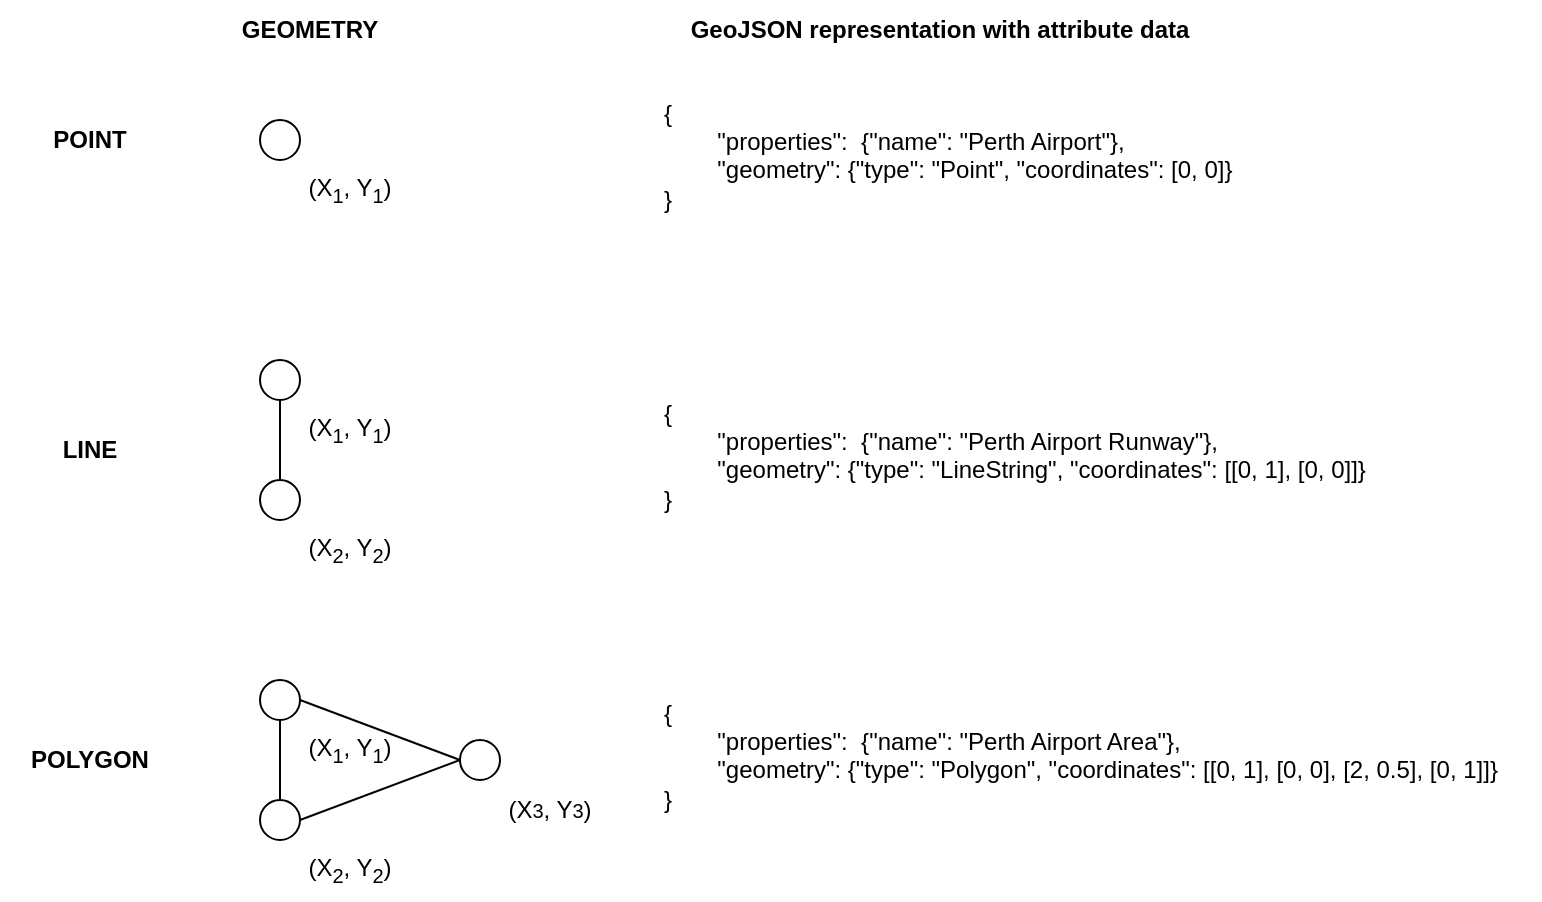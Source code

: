 <mxfile version="15.8.7" type="device"><diagram id="znj9Y0g8ZuXd1S3m67F2" name="Page-1"><mxGraphModel dx="1759" dy="602" grid="1" gridSize="10" guides="1" tooltips="1" connect="1" arrows="1" fold="1" page="1" pageScale="1" pageWidth="827" pageHeight="1169" math="0" shadow="0"><root><mxCell id="0"/><mxCell id="1" parent="0"/><mxCell id="BS8A1ixCtuHV1Nlb6x87-1" value="" style="ellipse;whiteSpace=wrap;html=1;aspect=fixed;" vertex="1" parent="1"><mxGeometry x="80" y="120" width="20" height="20" as="geometry"/></mxCell><mxCell id="BS8A1ixCtuHV1Nlb6x87-3" value="" style="ellipse;whiteSpace=wrap;html=1;aspect=fixed;" vertex="1" parent="1"><mxGeometry x="80" y="240" width="20" height="20" as="geometry"/></mxCell><mxCell id="BS8A1ixCtuHV1Nlb6x87-4" value="(X&lt;sub&gt;1&lt;/sub&gt;, Y&lt;sub&gt;1&lt;/sub&gt;)" style="text;html=1;strokeColor=none;fillColor=none;align=center;verticalAlign=middle;whiteSpace=wrap;rounded=0;" vertex="1" parent="1"><mxGeometry x="100" y="260" width="50" height="30" as="geometry"/></mxCell><mxCell id="BS8A1ixCtuHV1Nlb6x87-9" value="" style="edgeStyle=orthogonalEdgeStyle;rounded=0;orthogonalLoop=1;jettySize=auto;html=1;endArrow=none;endFill=0;" edge="1" parent="1" source="BS8A1ixCtuHV1Nlb6x87-7" target="BS8A1ixCtuHV1Nlb6x87-3"><mxGeometry relative="1" as="geometry"/></mxCell><mxCell id="BS8A1ixCtuHV1Nlb6x87-7" value="" style="ellipse;whiteSpace=wrap;html=1;aspect=fixed;" vertex="1" parent="1"><mxGeometry x="80" y="300" width="20" height="20" as="geometry"/></mxCell><mxCell id="BS8A1ixCtuHV1Nlb6x87-8" value="(X&lt;sub&gt;2&lt;/sub&gt;, Y&lt;sub&gt;2&lt;/sub&gt;)" style="text;html=1;strokeColor=none;fillColor=none;align=center;verticalAlign=middle;whiteSpace=wrap;rounded=0;" vertex="1" parent="1"><mxGeometry x="100" y="320" width="50" height="30" as="geometry"/></mxCell><mxCell id="BS8A1ixCtuHV1Nlb6x87-11" value="" style="ellipse;whiteSpace=wrap;html=1;aspect=fixed;" vertex="1" parent="1"><mxGeometry x="80" y="400" width="20" height="20" as="geometry"/></mxCell><mxCell id="BS8A1ixCtuHV1Nlb6x87-12" value="(X&lt;sub&gt;1&lt;/sub&gt;, Y&lt;sub&gt;1&lt;/sub&gt;)" style="text;html=1;strokeColor=none;fillColor=none;align=center;verticalAlign=middle;whiteSpace=wrap;rounded=0;" vertex="1" parent="1"><mxGeometry x="100" y="420" width="50" height="30" as="geometry"/></mxCell><mxCell id="BS8A1ixCtuHV1Nlb6x87-13" value="" style="edgeStyle=orthogonalEdgeStyle;rounded=0;orthogonalLoop=1;jettySize=auto;html=1;endArrow=none;endFill=0;" edge="1" parent="1" source="BS8A1ixCtuHV1Nlb6x87-14" target="BS8A1ixCtuHV1Nlb6x87-11"><mxGeometry relative="1" as="geometry"/></mxCell><mxCell id="BS8A1ixCtuHV1Nlb6x87-14" value="" style="ellipse;whiteSpace=wrap;html=1;aspect=fixed;" vertex="1" parent="1"><mxGeometry x="80" y="460" width="20" height="20" as="geometry"/></mxCell><mxCell id="BS8A1ixCtuHV1Nlb6x87-15" value="(X&lt;sub&gt;2&lt;/sub&gt;, Y&lt;sub&gt;2&lt;/sub&gt;)" style="text;html=1;strokeColor=none;fillColor=none;align=center;verticalAlign=middle;whiteSpace=wrap;rounded=0;" vertex="1" parent="1"><mxGeometry x="100" y="480" width="50" height="30" as="geometry"/></mxCell><mxCell id="BS8A1ixCtuHV1Nlb6x87-16" value="" style="ellipse;whiteSpace=wrap;html=1;aspect=fixed;" vertex="1" parent="1"><mxGeometry x="180" y="430" width="20" height="20" as="geometry"/></mxCell><mxCell id="BS8A1ixCtuHV1Nlb6x87-17" value="(X&lt;span style=&quot;font-size: 10px&quot;&gt;3&lt;/span&gt;, Y&lt;span style=&quot;font-size: 10px&quot;&gt;3&lt;/span&gt;)" style="text;html=1;strokeColor=none;fillColor=none;align=center;verticalAlign=middle;whiteSpace=wrap;rounded=0;" vertex="1" parent="1"><mxGeometry x="200" y="450" width="50" height="30" as="geometry"/></mxCell><mxCell id="BS8A1ixCtuHV1Nlb6x87-18" value="" style="endArrow=none;html=1;rounded=0;exitX=1;exitY=0.5;exitDx=0;exitDy=0;entryX=0;entryY=0.5;entryDx=0;entryDy=0;" edge="1" parent="1" source="BS8A1ixCtuHV1Nlb6x87-14" target="BS8A1ixCtuHV1Nlb6x87-16"><mxGeometry width="50" height="50" relative="1" as="geometry"><mxPoint x="390" y="320" as="sourcePoint"/><mxPoint x="440" y="270" as="targetPoint"/></mxGeometry></mxCell><mxCell id="BS8A1ixCtuHV1Nlb6x87-19" value="" style="endArrow=none;html=1;rounded=0;entryX=1;entryY=0.5;entryDx=0;entryDy=0;" edge="1" parent="1" target="BS8A1ixCtuHV1Nlb6x87-11"><mxGeometry width="50" height="50" relative="1" as="geometry"><mxPoint x="180" y="440" as="sourcePoint"/><mxPoint x="440" y="270" as="targetPoint"/></mxGeometry></mxCell><mxCell id="BS8A1ixCtuHV1Nlb6x87-20" value="(X&lt;sub&gt;1&lt;/sub&gt;, Y&lt;sub&gt;1&lt;/sub&gt;)" style="text;html=1;strokeColor=none;fillColor=none;align=center;verticalAlign=middle;whiteSpace=wrap;rounded=0;" vertex="1" parent="1"><mxGeometry x="100" y="140" width="50" height="30" as="geometry"/></mxCell><mxCell id="BS8A1ixCtuHV1Nlb6x87-22" value="{&lt;br&gt;&lt;span style=&quot;white-space: pre&quot;&gt;&#9;&lt;/span&gt;&quot;properties&quot;:&amp;nbsp; {&quot;name&quot;: &quot;Perth Airport&quot;},&lt;br&gt;&lt;span style=&quot;white-space: pre&quot;&gt;&#9;&lt;/span&gt;&quot;geometry&quot;: {&quot;type&quot;: &quot;Point&quot;, &quot;coordinates&quot;: [0, 0]}&lt;br&gt;}&amp;nbsp;&lt;br&gt;&lt;span style=&quot;white-space: pre&quot;&gt;&#9;&lt;/span&gt;" style="text;html=1;strokeColor=none;fillColor=none;align=left;verticalAlign=middle;whiteSpace=wrap;rounded=0;" vertex="1" parent="1"><mxGeometry x="280" y="110" width="310" height="70" as="geometry"/></mxCell><mxCell id="BS8A1ixCtuHV1Nlb6x87-23" value="&lt;b&gt;GEOMETRY&lt;/b&gt;" style="text;html=1;strokeColor=none;fillColor=none;align=center;verticalAlign=middle;whiteSpace=wrap;rounded=0;" vertex="1" parent="1"><mxGeometry x="60" y="60" width="90" height="30" as="geometry"/></mxCell><mxCell id="BS8A1ixCtuHV1Nlb6x87-24" value="&lt;b&gt;POINT&lt;/b&gt;" style="text;html=1;strokeColor=none;fillColor=none;align=center;verticalAlign=middle;whiteSpace=wrap;rounded=0;" vertex="1" parent="1"><mxGeometry x="-50" y="115" width="90" height="30" as="geometry"/></mxCell><mxCell id="BS8A1ixCtuHV1Nlb6x87-25" value="&lt;b&gt;LINE&lt;/b&gt;" style="text;html=1;strokeColor=none;fillColor=none;align=center;verticalAlign=middle;whiteSpace=wrap;rounded=0;" vertex="1" parent="1"><mxGeometry x="-50" y="270" width="90" height="30" as="geometry"/></mxCell><mxCell id="BS8A1ixCtuHV1Nlb6x87-26" value="&lt;b&gt;POLYGON&lt;/b&gt;" style="text;html=1;strokeColor=none;fillColor=none;align=center;verticalAlign=middle;whiteSpace=wrap;rounded=0;" vertex="1" parent="1"><mxGeometry x="-50" y="425" width="90" height="30" as="geometry"/></mxCell><mxCell id="BS8A1ixCtuHV1Nlb6x87-27" value="{&lt;br&gt;&lt;span style=&quot;white-space: pre&quot;&gt;&#9;&lt;/span&gt;&quot;properties&quot;:&amp;nbsp; {&quot;name&quot;: &quot;Perth Airport Runway&quot;},&lt;br&gt;&lt;span style=&quot;white-space: pre&quot;&gt;&#9;&lt;/span&gt;&quot;geometry&quot;: {&quot;type&quot;: &quot;LineString&quot;, &quot;coordinates&quot;: [[0, 1], [0, 0]]}&lt;br&gt;}&amp;nbsp;&lt;br&gt;&lt;span style=&quot;white-space: pre&quot;&gt;&#9;&lt;/span&gt;" style="text;html=1;strokeColor=none;fillColor=none;align=left;verticalAlign=middle;whiteSpace=wrap;rounded=0;" vertex="1" parent="1"><mxGeometry x="280" y="260" width="390" height="70" as="geometry"/></mxCell><mxCell id="BS8A1ixCtuHV1Nlb6x87-28" value="{&lt;br&gt;&lt;span style=&quot;white-space: pre&quot;&gt;&#9;&lt;/span&gt;&quot;properties&quot;:&amp;nbsp; {&quot;name&quot;: &quot;Perth Airport Area&quot;},&lt;br&gt;&lt;span style=&quot;white-space: pre&quot;&gt;&#9;&lt;/span&gt;&quot;geometry&quot;: {&quot;type&quot;: &quot;Polygon&quot;, &quot;coordinates&quot;: [[0, 1], [0, 0], [2, 0.5], [0, 1]]}&lt;br&gt;}&amp;nbsp;&lt;br&gt;&lt;span style=&quot;white-space: pre&quot;&gt;&#9;&lt;/span&gt;" style="text;html=1;strokeColor=none;fillColor=none;align=left;verticalAlign=middle;whiteSpace=wrap;rounded=0;" vertex="1" parent="1"><mxGeometry x="280" y="410" width="440" height="70" as="geometry"/></mxCell><mxCell id="BS8A1ixCtuHV1Nlb6x87-29" value="&lt;b&gt;GeoJSON representation with attribute data&lt;/b&gt;" style="text;html=1;strokeColor=none;fillColor=none;align=center;verticalAlign=middle;whiteSpace=wrap;rounded=0;" vertex="1" parent="1"><mxGeometry x="280" y="60" width="280" height="30" as="geometry"/></mxCell></root></mxGraphModel></diagram></mxfile>
